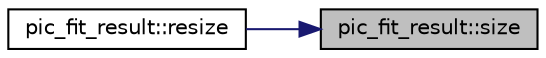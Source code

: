 digraph "pic_fit_result::size"
{
 // LATEX_PDF_SIZE
  edge [fontname="Helvetica",fontsize="10",labelfontname="Helvetica",labelfontsize="10"];
  node [fontname="Helvetica",fontsize="10",shape=record];
  rankdir="RL";
  Node1 [label="pic_fit_result::size",height=0.2,width=0.4,color="black", fillcolor="grey75", style="filled", fontcolor="black",tooltip=" "];
  Node1 -> Node2 [dir="back",color="midnightblue",fontsize="10",style="solid",fontname="Helvetica"];
  Node2 [label="pic_fit_result::resize",height=0.2,width=0.4,color="black", fillcolor="white", style="filled",URL="$classpic__fit__result.html#abcf1f6774365551b259ffbdf802867bd",tooltip=" "];
}
